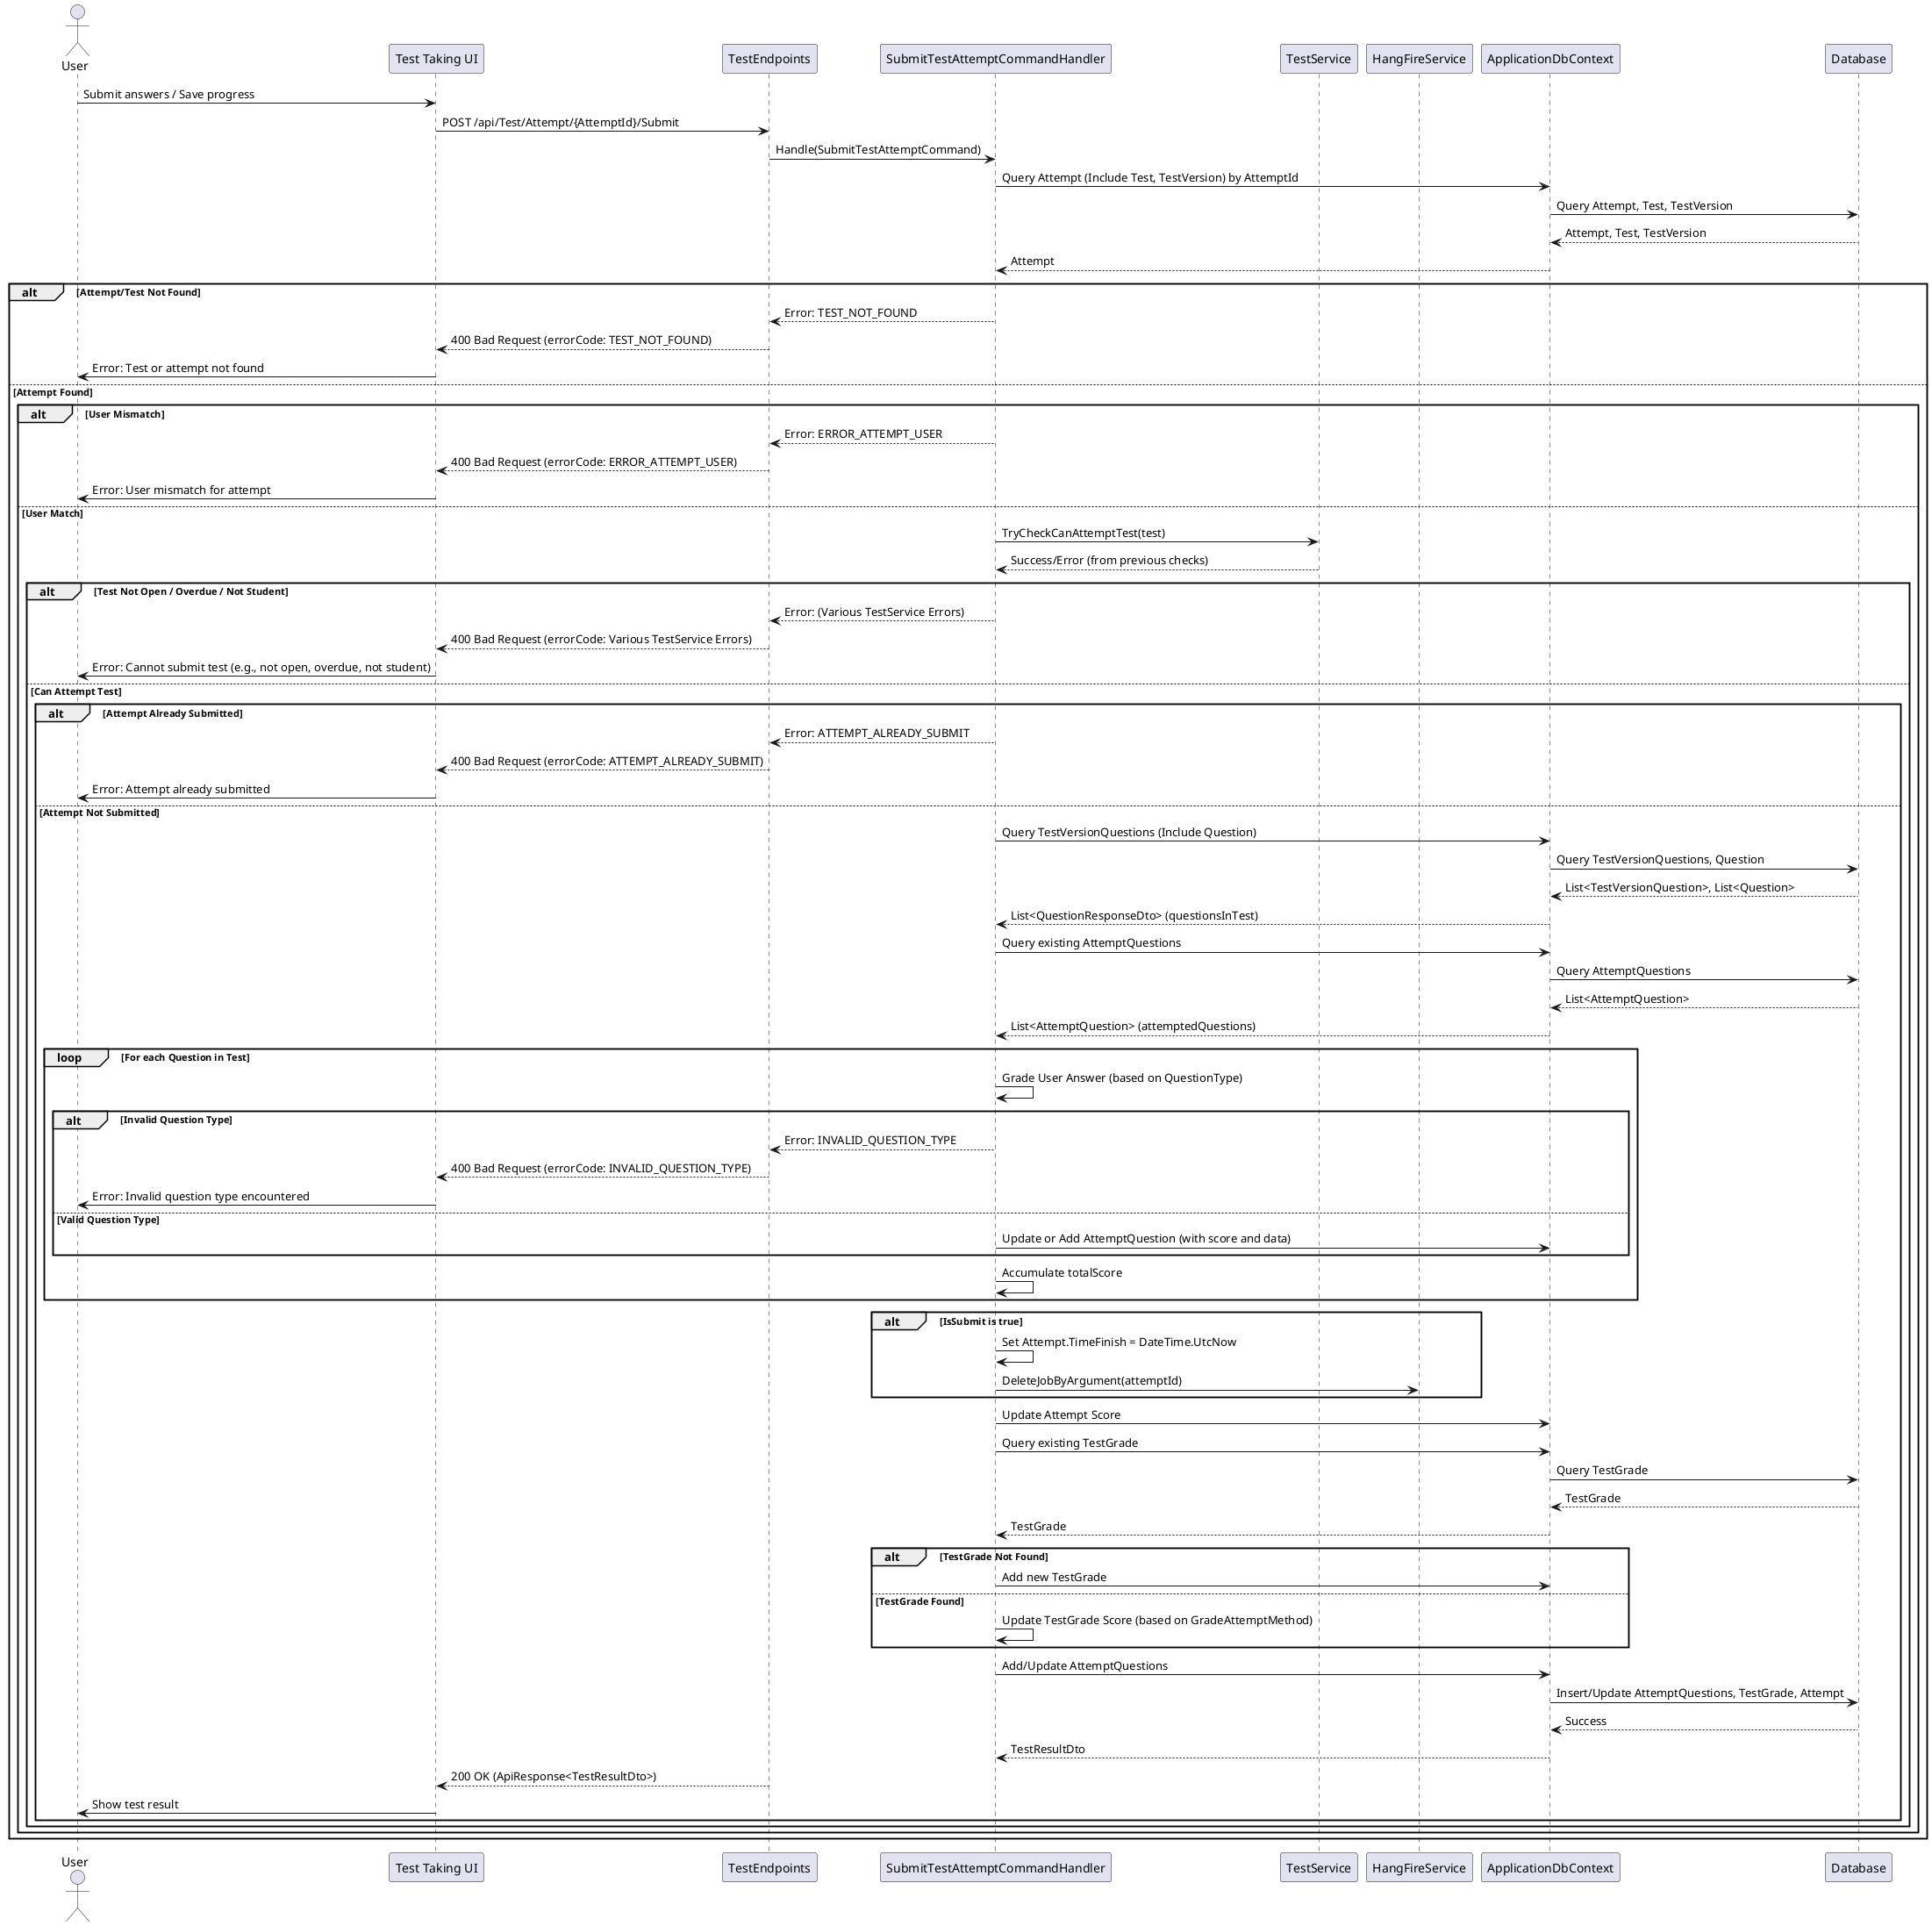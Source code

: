 @startuml
actor User
participant "Test Taking UI" as UI
participant TestEndpoints
participant SubmitTestAttemptCommandHandler as Handler
participant TestService
participant HangFireService
participant ApplicationDbContext
participant Database

User -> UI : Submit answers / Save progress
UI -> TestEndpoints : POST /api/Test/Attempt/{AttemptId}/Submit
TestEndpoints -> Handler : Handle(SubmitTestAttemptCommand)
Handler -> ApplicationDbContext : Query Attempt (Include Test, TestVersion) by AttemptId
ApplicationDbContext -> Database : Query Attempt, Test, TestVersion
Database --> ApplicationDbContext : Attempt, Test, TestVersion
ApplicationDbContext --> Handler : Attempt
alt Attempt/Test Not Found
    Handler --> TestEndpoints : Error: TEST_NOT_FOUND
    TestEndpoints --> UI : 400 Bad Request (errorCode: TEST_NOT_FOUND)
    UI -> User : Error: Test or attempt not found
else Attempt Found
    alt User Mismatch
        Handler --> TestEndpoints : Error: ERROR_ATTEMPT_USER
        TestEndpoints --> UI : 400 Bad Request (errorCode: ERROR_ATTEMPT_USER)
        UI -> User : Error: User mismatch for attempt
    else User Match
        Handler -> TestService : TryCheckCanAttemptTest(test)
        TestService --> Handler : Success/Error (from previous checks)
        alt Test Not Open / Overdue / Not Student
            Handler --> TestEndpoints : Error: (Various TestService Errors)
            TestEndpoints --> UI : 400 Bad Request (errorCode: Various TestService Errors)
            UI -> User : Error: Cannot submit test (e.g., not open, overdue, not student)
        else Can Attempt Test
            alt Attempt Already Submitted
                Handler --> TestEndpoints : Error: ATTEMPT_ALREADY_SUBMIT
                TestEndpoints --> UI : 400 Bad Request (errorCode: ATTEMPT_ALREADY_SUBMIT)
                UI -> User : Error: Attempt already submitted
            else Attempt Not Submitted
                Handler -> ApplicationDbContext : Query TestVersionQuestions (Include Question)
                ApplicationDbContext -> Database : Query TestVersionQuestions, Question
                Database --> ApplicationDbContext : List<TestVersionQuestion>, List<Question>
                ApplicationDbContext --> Handler : List<QuestionResponseDto> (questionsInTest)
                Handler -> ApplicationDbContext : Query existing AttemptQuestions
                ApplicationDbContext -> Database : Query AttemptQuestions
                Database --> ApplicationDbContext : List<AttemptQuestion>
                ApplicationDbContext --> Handler : List<AttemptQuestion> (attemptedQuestions)
                loop For each Question in Test
                    Handler -> Handler : Grade User Answer (based on QuestionType)
                    alt Invalid Question Type
                        Handler --> TestEndpoints : Error: INVALID_QUESTION_TYPE
                        TestEndpoints --> UI : 400 Bad Request (errorCode: INVALID_QUESTION_TYPE)
                        UI -> User : Error: Invalid question type encountered
                    else Valid Question Type
                        Handler -> ApplicationDbContext : Update or Add AttemptQuestion (with score and data)
                    end
                    Handler -> Handler : Accumulate totalScore
                end
                alt IsSubmit is true
                    Handler -> Handler : Set Attempt.TimeFinish = DateTime.UtcNow
                    Handler -> HangFireService : DeleteJobByArgument(attemptId)
                end
                Handler -> ApplicationDbContext : Update Attempt Score
                Handler -> ApplicationDbContext : Query existing TestGrade
                ApplicationDbContext -> Database : Query TestGrade
                Database --> ApplicationDbContext : TestGrade
                ApplicationDbContext --> Handler : TestGrade
                alt TestGrade Not Found
                    Handler -> ApplicationDbContext : Add new TestGrade
                else TestGrade Found
                    Handler -> Handler : Update TestGrade Score (based on GradeAttemptMethod)
                end
                Handler -> ApplicationDbContext : Add/Update AttemptQuestions
                ApplicationDbContext -> Database : Insert/Update AttemptQuestions, TestGrade, Attempt
                Database --> ApplicationDbContext : Success
                ApplicationDbContext --> Handler : TestResultDto
                TestEndpoints --> UI : 200 OK (ApiResponse<TestResultDto>)
                UI -> User : Show test result
            end
        end
    end
end
@enduml